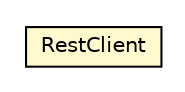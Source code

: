 #!/usr/local/bin/dot
#
# Class diagram 
# Generated by UMLGraph version R5_6-24-gf6e263 (http://www.umlgraph.org/)
#

digraph G {
	edge [fontname="Helvetica",fontsize=10,labelfontname="Helvetica",labelfontsize=10];
	node [fontname="Helvetica",fontsize=10,shape=plaintext];
	nodesep=0.25;
	ranksep=0.5;
	// org.universAAL.ri.restToolkit.RestClient
	c27087 [label=<<table title="org.universAAL.ri.restToolkit.RestClient" border="0" cellborder="1" cellspacing="0" cellpadding="2" port="p" bgcolor="lemonChiffon" href="./RestClient.html">
		<tr><td><table border="0" cellspacing="0" cellpadding="1">
<tr><td align="center" balign="center"> RestClient </td></tr>
		</table></td></tr>
		</table>>, URL="./RestClient.html", fontname="Helvetica", fontcolor="black", fontsize=10.0];
}

